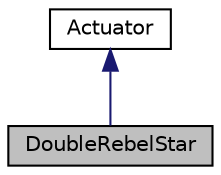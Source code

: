 digraph "DoubleRebelStar"
{
 // INTERACTIVE_SVG=YES
 // LATEX_PDF_SIZE
  edge [fontname="Helvetica",fontsize="10",labelfontname="Helvetica",labelfontsize="10"];
  node [fontname="Helvetica",fontsize="10",shape=record];
  Node0 [label="DoubleRebelStar",height=0.2,width=0.4,color="black", fillcolor="grey75", style="filled", fontcolor="black",tooltip=" "];
  Node1 -> Node0 [dir="back",color="midnightblue",fontsize="10",style="solid",fontname="Helvetica"];
  Node1 [label="Actuator",height=0.2,width=0.4,color="black", fillcolor="white", style="filled",URL="$class_actuator.html",tooltip="superclass for actuators, all actuators inherit from this."];
}
